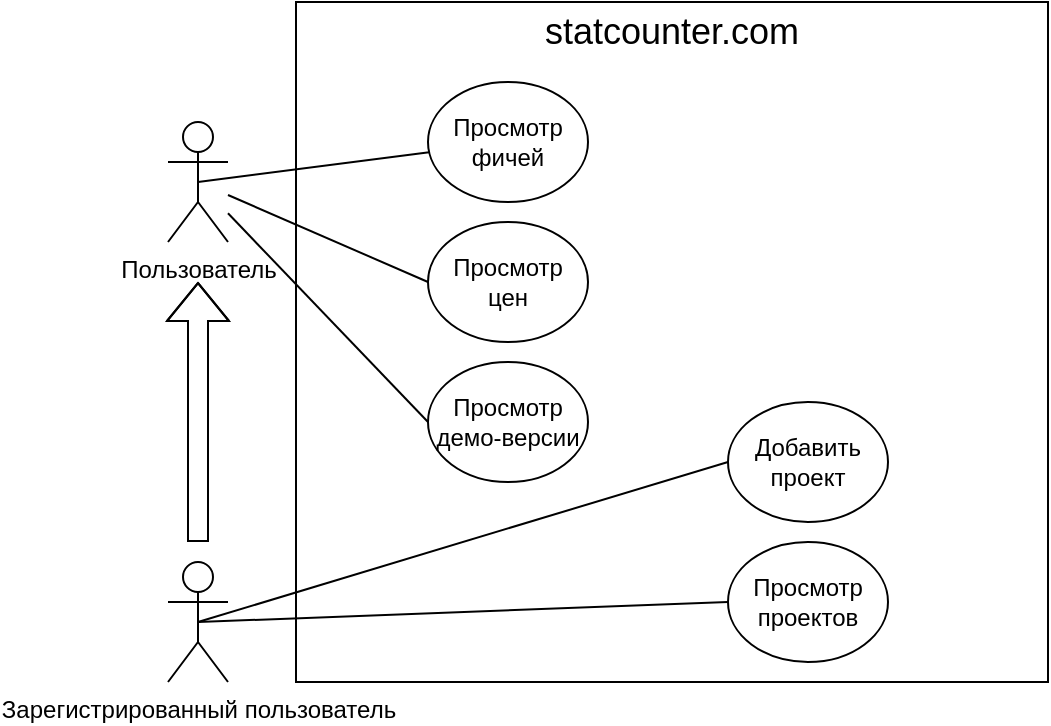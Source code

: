 <mxfile version="24.3.0" type="device">
  <diagram name="Страница — 1" id="etIVBcolKFq64O5WBKus">
    <mxGraphModel dx="2501" dy="784" grid="1" gridSize="10" guides="1" tooltips="1" connect="1" arrows="1" fold="1" page="1" pageScale="1" pageWidth="827" pageHeight="1169" math="0" shadow="0">
      <root>
        <mxCell id="0" />
        <mxCell id="1" parent="0" />
        <mxCell id="QqEz2ouQ6XEhS95nmp8b-2" value="" style="rounded=0;whiteSpace=wrap;html=1;" vertex="1" parent="1">
          <mxGeometry x="134" y="220" width="376" height="340" as="geometry" />
        </mxCell>
        <mxCell id="QqEz2ouQ6XEhS95nmp8b-3" value="&lt;font style=&quot;font-size: 18px;&quot;&gt;statcounter.com&lt;/font&gt;" style="text;html=1;align=center;verticalAlign=middle;whiteSpace=wrap;rounded=0;" vertex="1" parent="1">
          <mxGeometry x="269" y="220" width="106" height="30" as="geometry" />
        </mxCell>
        <mxCell id="QqEz2ouQ6XEhS95nmp8b-5" value="Зарегистрированный пользователь" style="shape=umlActor;verticalLabelPosition=bottom;verticalAlign=top;html=1;" vertex="1" parent="1">
          <mxGeometry x="70" y="500" width="30" height="60" as="geometry" />
        </mxCell>
        <mxCell id="QqEz2ouQ6XEhS95nmp8b-8" value="Пользователь" style="shape=umlActor;verticalLabelPosition=bottom;verticalAlign=top;html=1;" vertex="1" parent="1">
          <mxGeometry x="70" y="280" width="30" height="60" as="geometry" />
        </mxCell>
        <mxCell id="QqEz2ouQ6XEhS95nmp8b-14" value="" style="shape=flexArrow;endArrow=classic;html=1;rounded=0;" edge="1" parent="1">
          <mxGeometry width="50" height="50" relative="1" as="geometry">
            <mxPoint x="85" y="490" as="sourcePoint" />
            <mxPoint x="85" y="360" as="targetPoint" />
            <Array as="points">
              <mxPoint x="85" y="410" />
            </Array>
          </mxGeometry>
        </mxCell>
        <mxCell id="QqEz2ouQ6XEhS95nmp8b-15" value="Просмотр фичей" style="ellipse;whiteSpace=wrap;html=1;" vertex="1" parent="1">
          <mxGeometry x="200" y="260" width="80" height="60" as="geometry" />
        </mxCell>
        <mxCell id="QqEz2ouQ6XEhS95nmp8b-16" value="Просмотр цен" style="ellipse;whiteSpace=wrap;html=1;" vertex="1" parent="1">
          <mxGeometry x="200" y="330" width="80" height="60" as="geometry" />
        </mxCell>
        <mxCell id="QqEz2ouQ6XEhS95nmp8b-17" value="Просмотр демо-версии" style="ellipse;whiteSpace=wrap;html=1;" vertex="1" parent="1">
          <mxGeometry x="200" y="400" width="80" height="60" as="geometry" />
        </mxCell>
        <mxCell id="QqEz2ouQ6XEhS95nmp8b-20" value="" style="endArrow=none;html=1;rounded=0;exitX=0.5;exitY=0.5;exitDx=0;exitDy=0;exitPerimeter=0;" edge="1" parent="1" source="QqEz2ouQ6XEhS95nmp8b-8" target="QqEz2ouQ6XEhS95nmp8b-15">
          <mxGeometry width="50" height="50" relative="1" as="geometry">
            <mxPoint x="390" y="430" as="sourcePoint" />
            <mxPoint x="440" y="380" as="targetPoint" />
          </mxGeometry>
        </mxCell>
        <mxCell id="QqEz2ouQ6XEhS95nmp8b-21" value="" style="endArrow=none;html=1;rounded=0;entryX=0;entryY=0.5;entryDx=0;entryDy=0;" edge="1" parent="1" source="QqEz2ouQ6XEhS95nmp8b-8" target="QqEz2ouQ6XEhS95nmp8b-16">
          <mxGeometry width="50" height="50" relative="1" as="geometry">
            <mxPoint x="390" y="430" as="sourcePoint" />
            <mxPoint x="440" y="380" as="targetPoint" />
          </mxGeometry>
        </mxCell>
        <mxCell id="QqEz2ouQ6XEhS95nmp8b-22" value="" style="endArrow=none;html=1;rounded=0;entryX=0;entryY=0.5;entryDx=0;entryDy=0;" edge="1" parent="1" source="QqEz2ouQ6XEhS95nmp8b-8" target="QqEz2ouQ6XEhS95nmp8b-17">
          <mxGeometry width="50" height="50" relative="1" as="geometry">
            <mxPoint x="390" y="430" as="sourcePoint" />
            <mxPoint x="440" y="380" as="targetPoint" />
          </mxGeometry>
        </mxCell>
        <mxCell id="QqEz2ouQ6XEhS95nmp8b-24" value="Добавить проект" style="ellipse;whiteSpace=wrap;html=1;" vertex="1" parent="1">
          <mxGeometry x="350" y="420" width="80" height="60" as="geometry" />
        </mxCell>
        <mxCell id="QqEz2ouQ6XEhS95nmp8b-25" value="Просмотр проектов" style="ellipse;whiteSpace=wrap;html=1;" vertex="1" parent="1">
          <mxGeometry x="350" y="490" width="80" height="60" as="geometry" />
        </mxCell>
        <mxCell id="QqEz2ouQ6XEhS95nmp8b-26" value="" style="endArrow=none;html=1;rounded=0;exitX=0.5;exitY=0.5;exitDx=0;exitDy=0;exitPerimeter=0;entryX=0;entryY=0.5;entryDx=0;entryDy=0;" edge="1" parent="1" source="QqEz2ouQ6XEhS95nmp8b-5" target="QqEz2ouQ6XEhS95nmp8b-24">
          <mxGeometry width="50" height="50" relative="1" as="geometry">
            <mxPoint x="390" y="430" as="sourcePoint" />
            <mxPoint x="440" y="380" as="targetPoint" />
          </mxGeometry>
        </mxCell>
        <mxCell id="QqEz2ouQ6XEhS95nmp8b-27" value="" style="endArrow=none;html=1;rounded=0;exitX=0.5;exitY=0.5;exitDx=0;exitDy=0;exitPerimeter=0;entryX=0;entryY=0.5;entryDx=0;entryDy=0;" edge="1" parent="1" source="QqEz2ouQ6XEhS95nmp8b-5" target="QqEz2ouQ6XEhS95nmp8b-25">
          <mxGeometry width="50" height="50" relative="1" as="geometry">
            <mxPoint x="390" y="430" as="sourcePoint" />
            <mxPoint x="440" y="380" as="targetPoint" />
          </mxGeometry>
        </mxCell>
      </root>
    </mxGraphModel>
  </diagram>
</mxfile>
